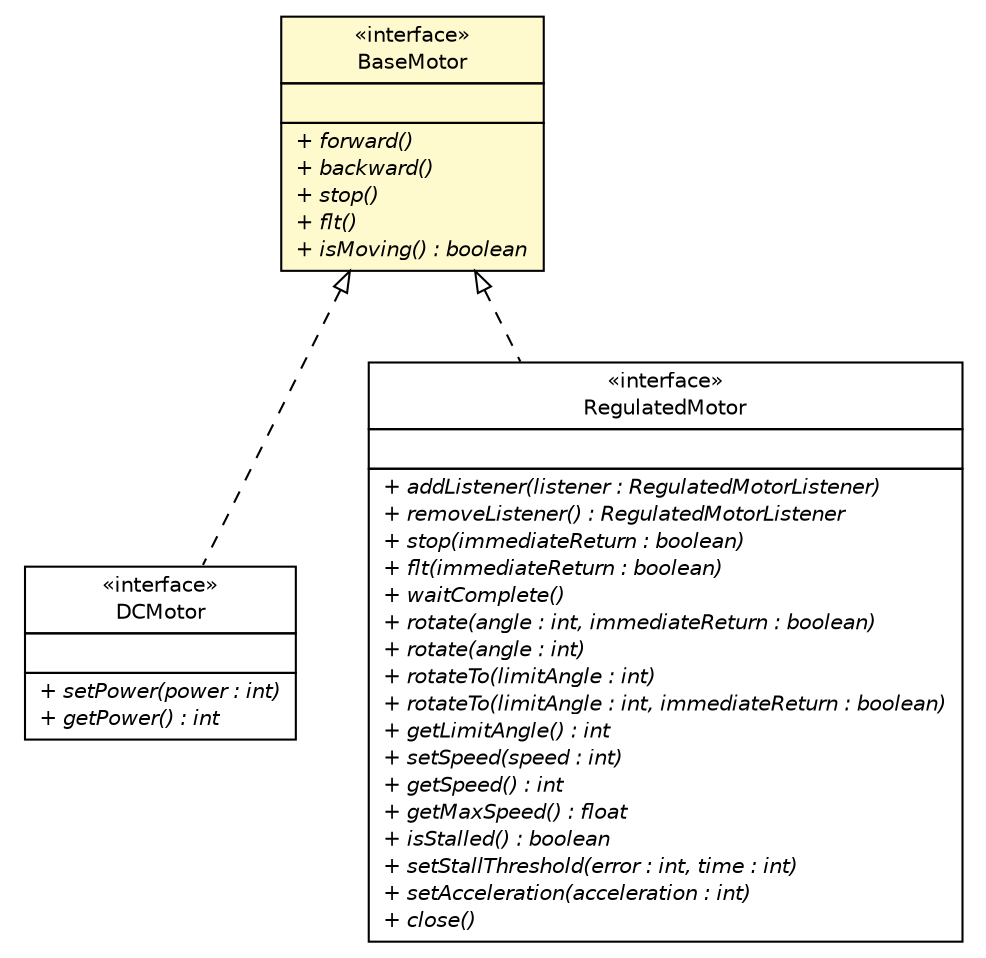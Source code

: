 #!/usr/local/bin/dot
#
# Class diagram 
# Generated by UMLGraph version R5_6-24-gf6e263 (http://www.umlgraph.org/)
#

digraph G {
	edge [fontname="Helvetica",fontsize=10,labelfontname="Helvetica",labelfontsize=10];
	node [fontname="Helvetica",fontsize=10,shape=plaintext];
	nodesep=0.25;
	ranksep=0.5;
	// lejos.robotics.BaseMotor
	c782 [label=<<table title="lejos.robotics.BaseMotor" border="0" cellborder="1" cellspacing="0" cellpadding="2" port="p" bgcolor="lemonChiffon" href="./BaseMotor.html">
		<tr><td><table border="0" cellspacing="0" cellpadding="1">
<tr><td align="center" balign="center"> &#171;interface&#187; </td></tr>
<tr><td align="center" balign="center"> BaseMotor </td></tr>
		</table></td></tr>
		<tr><td><table border="0" cellspacing="0" cellpadding="1">
<tr><td align="left" balign="left">  </td></tr>
		</table></td></tr>
		<tr><td><table border="0" cellspacing="0" cellpadding="1">
<tr><td align="left" balign="left"><font face="Helvetica-Oblique" point-size="10.0"> + forward() </font></td></tr>
<tr><td align="left" balign="left"><font face="Helvetica-Oblique" point-size="10.0"> + backward() </font></td></tr>
<tr><td align="left" balign="left"><font face="Helvetica-Oblique" point-size="10.0"> + stop() </font></td></tr>
<tr><td align="left" balign="left"><font face="Helvetica-Oblique" point-size="10.0"> + flt() </font></td></tr>
<tr><td align="left" balign="left"><font face="Helvetica-Oblique" point-size="10.0"> + isMoving() : boolean </font></td></tr>
		</table></td></tr>
		</table>>, URL="./BaseMotor.html", fontname="Helvetica", fontcolor="black", fontsize=10.0];
	// lejos.robotics.DCMotor
	c784 [label=<<table title="lejos.robotics.DCMotor" border="0" cellborder="1" cellspacing="0" cellpadding="2" port="p" href="./DCMotor.html">
		<tr><td><table border="0" cellspacing="0" cellpadding="1">
<tr><td align="center" balign="center"> &#171;interface&#187; </td></tr>
<tr><td align="center" balign="center"> DCMotor </td></tr>
		</table></td></tr>
		<tr><td><table border="0" cellspacing="0" cellpadding="1">
<tr><td align="left" balign="left">  </td></tr>
		</table></td></tr>
		<tr><td><table border="0" cellspacing="0" cellpadding="1">
<tr><td align="left" balign="left"><font face="Helvetica-Oblique" point-size="10.0"> + setPower(power : int) </font></td></tr>
<tr><td align="left" balign="left"><font face="Helvetica-Oblique" point-size="10.0"> + getPower() : int </font></td></tr>
		</table></td></tr>
		</table>>, URL="./DCMotor.html", fontname="Helvetica", fontcolor="black", fontsize=10.0];
	// lejos.robotics.RegulatedMotor
	c786 [label=<<table title="lejos.robotics.RegulatedMotor" border="0" cellborder="1" cellspacing="0" cellpadding="2" port="p" href="./RegulatedMotor.html">
		<tr><td><table border="0" cellspacing="0" cellpadding="1">
<tr><td align="center" balign="center"> &#171;interface&#187; </td></tr>
<tr><td align="center" balign="center"> RegulatedMotor </td></tr>
		</table></td></tr>
		<tr><td><table border="0" cellspacing="0" cellpadding="1">
<tr><td align="left" balign="left">  </td></tr>
		</table></td></tr>
		<tr><td><table border="0" cellspacing="0" cellpadding="1">
<tr><td align="left" balign="left"><font face="Helvetica-Oblique" point-size="10.0"> + addListener(listener : RegulatedMotorListener) </font></td></tr>
<tr><td align="left" balign="left"><font face="Helvetica-Oblique" point-size="10.0"> + removeListener() : RegulatedMotorListener </font></td></tr>
<tr><td align="left" balign="left"><font face="Helvetica-Oblique" point-size="10.0"> + stop(immediateReturn : boolean) </font></td></tr>
<tr><td align="left" balign="left"><font face="Helvetica-Oblique" point-size="10.0"> + flt(immediateReturn : boolean) </font></td></tr>
<tr><td align="left" balign="left"><font face="Helvetica-Oblique" point-size="10.0"> + waitComplete() </font></td></tr>
<tr><td align="left" balign="left"><font face="Helvetica-Oblique" point-size="10.0"> + rotate(angle : int, immediateReturn : boolean) </font></td></tr>
<tr><td align="left" balign="left"><font face="Helvetica-Oblique" point-size="10.0"> + rotate(angle : int) </font></td></tr>
<tr><td align="left" balign="left"><font face="Helvetica-Oblique" point-size="10.0"> + rotateTo(limitAngle : int) </font></td></tr>
<tr><td align="left" balign="left"><font face="Helvetica-Oblique" point-size="10.0"> + rotateTo(limitAngle : int, immediateReturn : boolean) </font></td></tr>
<tr><td align="left" balign="left"><font face="Helvetica-Oblique" point-size="10.0"> + getLimitAngle() : int </font></td></tr>
<tr><td align="left" balign="left"><font face="Helvetica-Oblique" point-size="10.0"> + setSpeed(speed : int) </font></td></tr>
<tr><td align="left" balign="left"><font face="Helvetica-Oblique" point-size="10.0"> + getSpeed() : int </font></td></tr>
<tr><td align="left" balign="left"><font face="Helvetica-Oblique" point-size="10.0"> + getMaxSpeed() : float </font></td></tr>
<tr><td align="left" balign="left"><font face="Helvetica-Oblique" point-size="10.0"> + isStalled() : boolean </font></td></tr>
<tr><td align="left" balign="left"><font face="Helvetica-Oblique" point-size="10.0"> + setStallThreshold(error : int, time : int) </font></td></tr>
<tr><td align="left" balign="left"><font face="Helvetica-Oblique" point-size="10.0"> + setAcceleration(acceleration : int) </font></td></tr>
<tr><td align="left" balign="left"><font face="Helvetica-Oblique" point-size="10.0"> + close() </font></td></tr>
		</table></td></tr>
		</table>>, URL="./RegulatedMotor.html", fontname="Helvetica", fontcolor="black", fontsize=10.0];
	//lejos.robotics.DCMotor implements lejos.robotics.BaseMotor
	c782:p -> c784:p [dir=back,arrowtail=empty,style=dashed];
	//lejos.robotics.RegulatedMotor implements lejos.robotics.BaseMotor
	c782:p -> c786:p [dir=back,arrowtail=empty,style=dashed];
}

